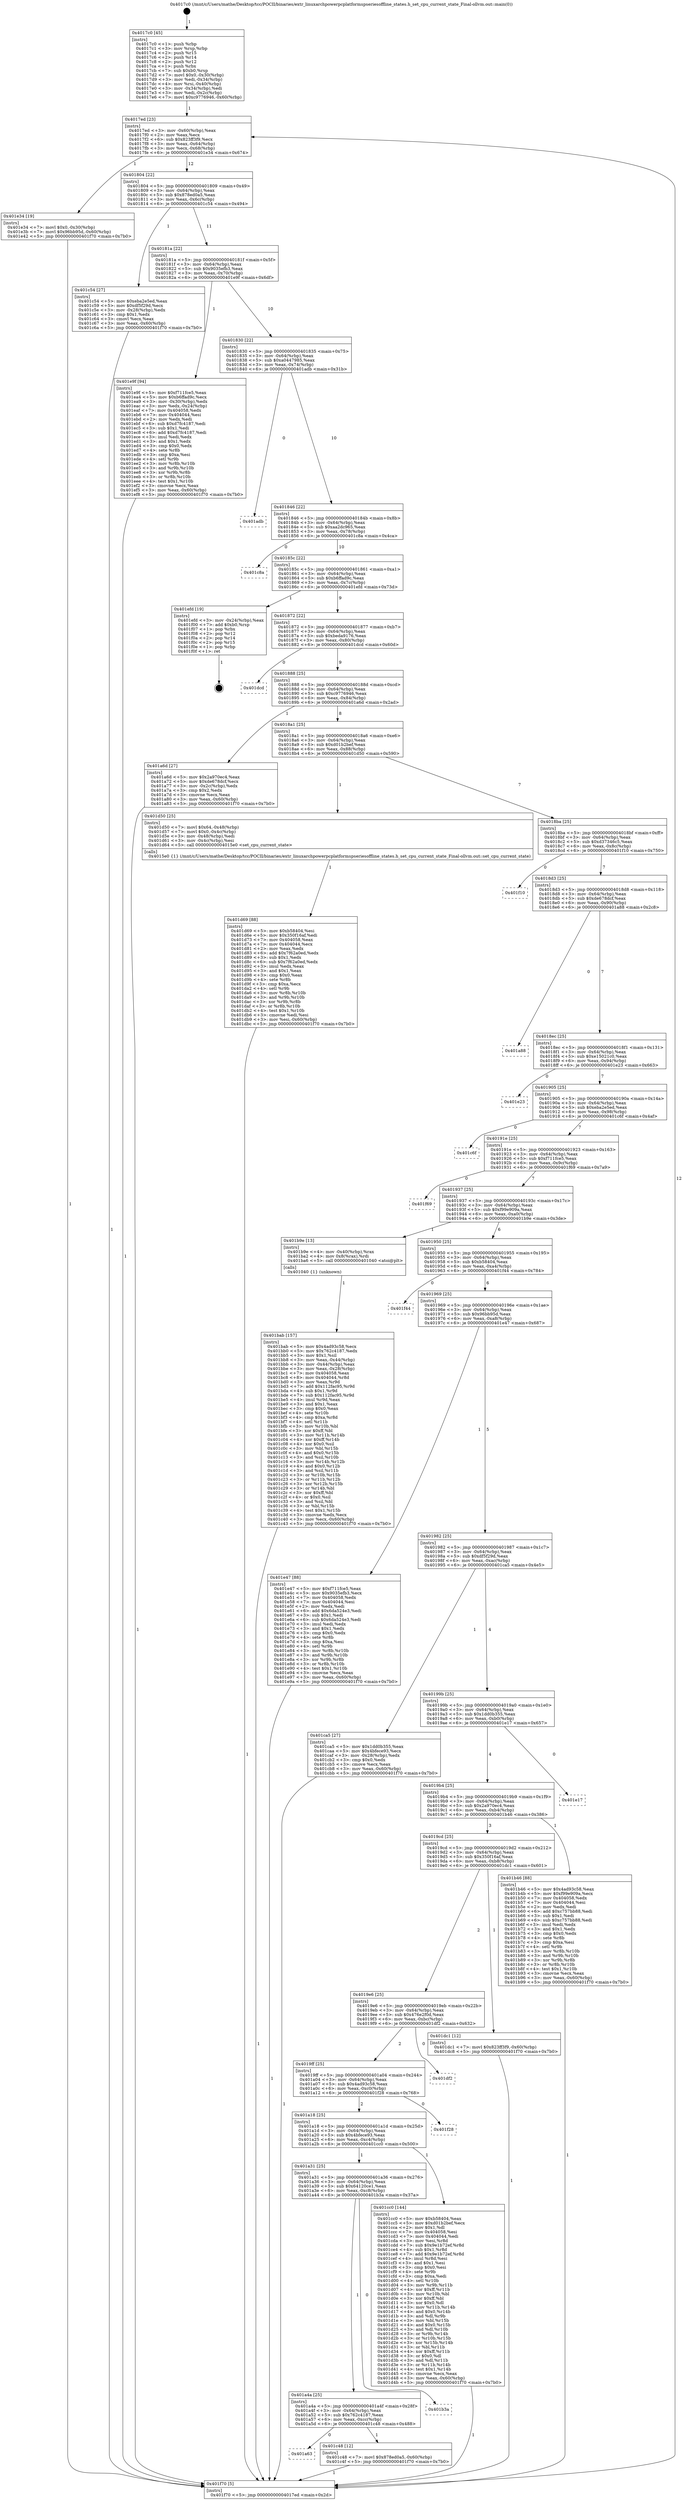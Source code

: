 digraph "0x4017c0" {
  label = "0x4017c0 (/mnt/c/Users/mathe/Desktop/tcc/POCII/binaries/extr_linuxarchpowerpcplatformspseriesoffline_states.h_set_cpu_current_state_Final-ollvm.out::main(0))"
  labelloc = "t"
  node[shape=record]

  Entry [label="",width=0.3,height=0.3,shape=circle,fillcolor=black,style=filled]
  "0x4017ed" [label="{
     0x4017ed [23]\l
     | [instrs]\l
     &nbsp;&nbsp;0x4017ed \<+3\>: mov -0x60(%rbp),%eax\l
     &nbsp;&nbsp;0x4017f0 \<+2\>: mov %eax,%ecx\l
     &nbsp;&nbsp;0x4017f2 \<+6\>: sub $0x823ff3f9,%ecx\l
     &nbsp;&nbsp;0x4017f8 \<+3\>: mov %eax,-0x64(%rbp)\l
     &nbsp;&nbsp;0x4017fb \<+3\>: mov %ecx,-0x68(%rbp)\l
     &nbsp;&nbsp;0x4017fe \<+6\>: je 0000000000401e34 \<main+0x674\>\l
  }"]
  "0x401e34" [label="{
     0x401e34 [19]\l
     | [instrs]\l
     &nbsp;&nbsp;0x401e34 \<+7\>: movl $0x0,-0x30(%rbp)\l
     &nbsp;&nbsp;0x401e3b \<+7\>: movl $0x96bb95d,-0x60(%rbp)\l
     &nbsp;&nbsp;0x401e42 \<+5\>: jmp 0000000000401f70 \<main+0x7b0\>\l
  }"]
  "0x401804" [label="{
     0x401804 [22]\l
     | [instrs]\l
     &nbsp;&nbsp;0x401804 \<+5\>: jmp 0000000000401809 \<main+0x49\>\l
     &nbsp;&nbsp;0x401809 \<+3\>: mov -0x64(%rbp),%eax\l
     &nbsp;&nbsp;0x40180c \<+5\>: sub $0x878ed0a5,%eax\l
     &nbsp;&nbsp;0x401811 \<+3\>: mov %eax,-0x6c(%rbp)\l
     &nbsp;&nbsp;0x401814 \<+6\>: je 0000000000401c54 \<main+0x494\>\l
  }"]
  Exit [label="",width=0.3,height=0.3,shape=circle,fillcolor=black,style=filled,peripheries=2]
  "0x401c54" [label="{
     0x401c54 [27]\l
     | [instrs]\l
     &nbsp;&nbsp;0x401c54 \<+5\>: mov $0xeba2e5ed,%eax\l
     &nbsp;&nbsp;0x401c59 \<+5\>: mov $0xdf5f29d,%ecx\l
     &nbsp;&nbsp;0x401c5e \<+3\>: mov -0x28(%rbp),%edx\l
     &nbsp;&nbsp;0x401c61 \<+3\>: cmp $0x1,%edx\l
     &nbsp;&nbsp;0x401c64 \<+3\>: cmovl %ecx,%eax\l
     &nbsp;&nbsp;0x401c67 \<+3\>: mov %eax,-0x60(%rbp)\l
     &nbsp;&nbsp;0x401c6a \<+5\>: jmp 0000000000401f70 \<main+0x7b0\>\l
  }"]
  "0x40181a" [label="{
     0x40181a [22]\l
     | [instrs]\l
     &nbsp;&nbsp;0x40181a \<+5\>: jmp 000000000040181f \<main+0x5f\>\l
     &nbsp;&nbsp;0x40181f \<+3\>: mov -0x64(%rbp),%eax\l
     &nbsp;&nbsp;0x401822 \<+5\>: sub $0x9035efb3,%eax\l
     &nbsp;&nbsp;0x401827 \<+3\>: mov %eax,-0x70(%rbp)\l
     &nbsp;&nbsp;0x40182a \<+6\>: je 0000000000401e9f \<main+0x6df\>\l
  }"]
  "0x401d69" [label="{
     0x401d69 [88]\l
     | [instrs]\l
     &nbsp;&nbsp;0x401d69 \<+5\>: mov $0xb58404,%esi\l
     &nbsp;&nbsp;0x401d6e \<+5\>: mov $0x350f16af,%edi\l
     &nbsp;&nbsp;0x401d73 \<+7\>: mov 0x404058,%eax\l
     &nbsp;&nbsp;0x401d7a \<+7\>: mov 0x404044,%ecx\l
     &nbsp;&nbsp;0x401d81 \<+2\>: mov %eax,%edx\l
     &nbsp;&nbsp;0x401d83 \<+6\>: add $0x7f62a0ed,%edx\l
     &nbsp;&nbsp;0x401d89 \<+3\>: sub $0x1,%edx\l
     &nbsp;&nbsp;0x401d8c \<+6\>: sub $0x7f62a0ed,%edx\l
     &nbsp;&nbsp;0x401d92 \<+3\>: imul %edx,%eax\l
     &nbsp;&nbsp;0x401d95 \<+3\>: and $0x1,%eax\l
     &nbsp;&nbsp;0x401d98 \<+3\>: cmp $0x0,%eax\l
     &nbsp;&nbsp;0x401d9b \<+4\>: sete %r8b\l
     &nbsp;&nbsp;0x401d9f \<+3\>: cmp $0xa,%ecx\l
     &nbsp;&nbsp;0x401da2 \<+4\>: setl %r9b\l
     &nbsp;&nbsp;0x401da6 \<+3\>: mov %r8b,%r10b\l
     &nbsp;&nbsp;0x401da9 \<+3\>: and %r9b,%r10b\l
     &nbsp;&nbsp;0x401dac \<+3\>: xor %r9b,%r8b\l
     &nbsp;&nbsp;0x401daf \<+3\>: or %r8b,%r10b\l
     &nbsp;&nbsp;0x401db2 \<+4\>: test $0x1,%r10b\l
     &nbsp;&nbsp;0x401db6 \<+3\>: cmovne %edi,%esi\l
     &nbsp;&nbsp;0x401db9 \<+3\>: mov %esi,-0x60(%rbp)\l
     &nbsp;&nbsp;0x401dbc \<+5\>: jmp 0000000000401f70 \<main+0x7b0\>\l
  }"]
  "0x401e9f" [label="{
     0x401e9f [94]\l
     | [instrs]\l
     &nbsp;&nbsp;0x401e9f \<+5\>: mov $0xf711fce5,%eax\l
     &nbsp;&nbsp;0x401ea4 \<+5\>: mov $0xb6ffad9c,%ecx\l
     &nbsp;&nbsp;0x401ea9 \<+3\>: mov -0x30(%rbp),%edx\l
     &nbsp;&nbsp;0x401eac \<+3\>: mov %edx,-0x24(%rbp)\l
     &nbsp;&nbsp;0x401eaf \<+7\>: mov 0x404058,%edx\l
     &nbsp;&nbsp;0x401eb6 \<+7\>: mov 0x404044,%esi\l
     &nbsp;&nbsp;0x401ebd \<+2\>: mov %edx,%edi\l
     &nbsp;&nbsp;0x401ebf \<+6\>: sub $0xd7fc4187,%edi\l
     &nbsp;&nbsp;0x401ec5 \<+3\>: sub $0x1,%edi\l
     &nbsp;&nbsp;0x401ec8 \<+6\>: add $0xd7fc4187,%edi\l
     &nbsp;&nbsp;0x401ece \<+3\>: imul %edi,%edx\l
     &nbsp;&nbsp;0x401ed1 \<+3\>: and $0x1,%edx\l
     &nbsp;&nbsp;0x401ed4 \<+3\>: cmp $0x0,%edx\l
     &nbsp;&nbsp;0x401ed7 \<+4\>: sete %r8b\l
     &nbsp;&nbsp;0x401edb \<+3\>: cmp $0xa,%esi\l
     &nbsp;&nbsp;0x401ede \<+4\>: setl %r9b\l
     &nbsp;&nbsp;0x401ee2 \<+3\>: mov %r8b,%r10b\l
     &nbsp;&nbsp;0x401ee5 \<+3\>: and %r9b,%r10b\l
     &nbsp;&nbsp;0x401ee8 \<+3\>: xor %r9b,%r8b\l
     &nbsp;&nbsp;0x401eeb \<+3\>: or %r8b,%r10b\l
     &nbsp;&nbsp;0x401eee \<+4\>: test $0x1,%r10b\l
     &nbsp;&nbsp;0x401ef2 \<+3\>: cmovne %ecx,%eax\l
     &nbsp;&nbsp;0x401ef5 \<+3\>: mov %eax,-0x60(%rbp)\l
     &nbsp;&nbsp;0x401ef8 \<+5\>: jmp 0000000000401f70 \<main+0x7b0\>\l
  }"]
  "0x401830" [label="{
     0x401830 [22]\l
     | [instrs]\l
     &nbsp;&nbsp;0x401830 \<+5\>: jmp 0000000000401835 \<main+0x75\>\l
     &nbsp;&nbsp;0x401835 \<+3\>: mov -0x64(%rbp),%eax\l
     &nbsp;&nbsp;0x401838 \<+5\>: sub $0xa0447985,%eax\l
     &nbsp;&nbsp;0x40183d \<+3\>: mov %eax,-0x74(%rbp)\l
     &nbsp;&nbsp;0x401840 \<+6\>: je 0000000000401adb \<main+0x31b\>\l
  }"]
  "0x401a63" [label="{
     0x401a63\l
  }", style=dashed]
  "0x401adb" [label="{
     0x401adb\l
  }", style=dashed]
  "0x401846" [label="{
     0x401846 [22]\l
     | [instrs]\l
     &nbsp;&nbsp;0x401846 \<+5\>: jmp 000000000040184b \<main+0x8b\>\l
     &nbsp;&nbsp;0x40184b \<+3\>: mov -0x64(%rbp),%eax\l
     &nbsp;&nbsp;0x40184e \<+5\>: sub $0xaa2dc965,%eax\l
     &nbsp;&nbsp;0x401853 \<+3\>: mov %eax,-0x78(%rbp)\l
     &nbsp;&nbsp;0x401856 \<+6\>: je 0000000000401c8a \<main+0x4ca\>\l
  }"]
  "0x401c48" [label="{
     0x401c48 [12]\l
     | [instrs]\l
     &nbsp;&nbsp;0x401c48 \<+7\>: movl $0x878ed0a5,-0x60(%rbp)\l
     &nbsp;&nbsp;0x401c4f \<+5\>: jmp 0000000000401f70 \<main+0x7b0\>\l
  }"]
  "0x401c8a" [label="{
     0x401c8a\l
  }", style=dashed]
  "0x40185c" [label="{
     0x40185c [22]\l
     | [instrs]\l
     &nbsp;&nbsp;0x40185c \<+5\>: jmp 0000000000401861 \<main+0xa1\>\l
     &nbsp;&nbsp;0x401861 \<+3\>: mov -0x64(%rbp),%eax\l
     &nbsp;&nbsp;0x401864 \<+5\>: sub $0xb6ffad9c,%eax\l
     &nbsp;&nbsp;0x401869 \<+3\>: mov %eax,-0x7c(%rbp)\l
     &nbsp;&nbsp;0x40186c \<+6\>: je 0000000000401efd \<main+0x73d\>\l
  }"]
  "0x401a4a" [label="{
     0x401a4a [25]\l
     | [instrs]\l
     &nbsp;&nbsp;0x401a4a \<+5\>: jmp 0000000000401a4f \<main+0x28f\>\l
     &nbsp;&nbsp;0x401a4f \<+3\>: mov -0x64(%rbp),%eax\l
     &nbsp;&nbsp;0x401a52 \<+5\>: sub $0x762c4187,%eax\l
     &nbsp;&nbsp;0x401a57 \<+6\>: mov %eax,-0xcc(%rbp)\l
     &nbsp;&nbsp;0x401a5d \<+6\>: je 0000000000401c48 \<main+0x488\>\l
  }"]
  "0x401efd" [label="{
     0x401efd [19]\l
     | [instrs]\l
     &nbsp;&nbsp;0x401efd \<+3\>: mov -0x24(%rbp),%eax\l
     &nbsp;&nbsp;0x401f00 \<+7\>: add $0xb0,%rsp\l
     &nbsp;&nbsp;0x401f07 \<+1\>: pop %rbx\l
     &nbsp;&nbsp;0x401f08 \<+2\>: pop %r12\l
     &nbsp;&nbsp;0x401f0a \<+2\>: pop %r14\l
     &nbsp;&nbsp;0x401f0c \<+2\>: pop %r15\l
     &nbsp;&nbsp;0x401f0e \<+1\>: pop %rbp\l
     &nbsp;&nbsp;0x401f0f \<+1\>: ret\l
  }"]
  "0x401872" [label="{
     0x401872 [22]\l
     | [instrs]\l
     &nbsp;&nbsp;0x401872 \<+5\>: jmp 0000000000401877 \<main+0xb7\>\l
     &nbsp;&nbsp;0x401877 \<+3\>: mov -0x64(%rbp),%eax\l
     &nbsp;&nbsp;0x40187a \<+5\>: sub $0xbeda9176,%eax\l
     &nbsp;&nbsp;0x40187f \<+3\>: mov %eax,-0x80(%rbp)\l
     &nbsp;&nbsp;0x401882 \<+6\>: je 0000000000401dcd \<main+0x60d\>\l
  }"]
  "0x401b3a" [label="{
     0x401b3a\l
  }", style=dashed]
  "0x401dcd" [label="{
     0x401dcd\l
  }", style=dashed]
  "0x401888" [label="{
     0x401888 [25]\l
     | [instrs]\l
     &nbsp;&nbsp;0x401888 \<+5\>: jmp 000000000040188d \<main+0xcd\>\l
     &nbsp;&nbsp;0x40188d \<+3\>: mov -0x64(%rbp),%eax\l
     &nbsp;&nbsp;0x401890 \<+5\>: sub $0xc9776946,%eax\l
     &nbsp;&nbsp;0x401895 \<+6\>: mov %eax,-0x84(%rbp)\l
     &nbsp;&nbsp;0x40189b \<+6\>: je 0000000000401a6d \<main+0x2ad\>\l
  }"]
  "0x401a31" [label="{
     0x401a31 [25]\l
     | [instrs]\l
     &nbsp;&nbsp;0x401a31 \<+5\>: jmp 0000000000401a36 \<main+0x276\>\l
     &nbsp;&nbsp;0x401a36 \<+3\>: mov -0x64(%rbp),%eax\l
     &nbsp;&nbsp;0x401a39 \<+5\>: sub $0x64120ce1,%eax\l
     &nbsp;&nbsp;0x401a3e \<+6\>: mov %eax,-0xc8(%rbp)\l
     &nbsp;&nbsp;0x401a44 \<+6\>: je 0000000000401b3a \<main+0x37a\>\l
  }"]
  "0x401a6d" [label="{
     0x401a6d [27]\l
     | [instrs]\l
     &nbsp;&nbsp;0x401a6d \<+5\>: mov $0x2a970ec4,%eax\l
     &nbsp;&nbsp;0x401a72 \<+5\>: mov $0xde678dcf,%ecx\l
     &nbsp;&nbsp;0x401a77 \<+3\>: mov -0x2c(%rbp),%edx\l
     &nbsp;&nbsp;0x401a7a \<+3\>: cmp $0x2,%edx\l
     &nbsp;&nbsp;0x401a7d \<+3\>: cmovne %ecx,%eax\l
     &nbsp;&nbsp;0x401a80 \<+3\>: mov %eax,-0x60(%rbp)\l
     &nbsp;&nbsp;0x401a83 \<+5\>: jmp 0000000000401f70 \<main+0x7b0\>\l
  }"]
  "0x4018a1" [label="{
     0x4018a1 [25]\l
     | [instrs]\l
     &nbsp;&nbsp;0x4018a1 \<+5\>: jmp 00000000004018a6 \<main+0xe6\>\l
     &nbsp;&nbsp;0x4018a6 \<+3\>: mov -0x64(%rbp),%eax\l
     &nbsp;&nbsp;0x4018a9 \<+5\>: sub $0xd01b2bef,%eax\l
     &nbsp;&nbsp;0x4018ae \<+6\>: mov %eax,-0x88(%rbp)\l
     &nbsp;&nbsp;0x4018b4 \<+6\>: je 0000000000401d50 \<main+0x590\>\l
  }"]
  "0x401f70" [label="{
     0x401f70 [5]\l
     | [instrs]\l
     &nbsp;&nbsp;0x401f70 \<+5\>: jmp 00000000004017ed \<main+0x2d\>\l
  }"]
  "0x4017c0" [label="{
     0x4017c0 [45]\l
     | [instrs]\l
     &nbsp;&nbsp;0x4017c0 \<+1\>: push %rbp\l
     &nbsp;&nbsp;0x4017c1 \<+3\>: mov %rsp,%rbp\l
     &nbsp;&nbsp;0x4017c4 \<+2\>: push %r15\l
     &nbsp;&nbsp;0x4017c6 \<+2\>: push %r14\l
     &nbsp;&nbsp;0x4017c8 \<+2\>: push %r12\l
     &nbsp;&nbsp;0x4017ca \<+1\>: push %rbx\l
     &nbsp;&nbsp;0x4017cb \<+7\>: sub $0xb0,%rsp\l
     &nbsp;&nbsp;0x4017d2 \<+7\>: movl $0x0,-0x30(%rbp)\l
     &nbsp;&nbsp;0x4017d9 \<+3\>: mov %edi,-0x34(%rbp)\l
     &nbsp;&nbsp;0x4017dc \<+4\>: mov %rsi,-0x40(%rbp)\l
     &nbsp;&nbsp;0x4017e0 \<+3\>: mov -0x34(%rbp),%edi\l
     &nbsp;&nbsp;0x4017e3 \<+3\>: mov %edi,-0x2c(%rbp)\l
     &nbsp;&nbsp;0x4017e6 \<+7\>: movl $0xc9776946,-0x60(%rbp)\l
  }"]
  "0x401cc0" [label="{
     0x401cc0 [144]\l
     | [instrs]\l
     &nbsp;&nbsp;0x401cc0 \<+5\>: mov $0xb58404,%eax\l
     &nbsp;&nbsp;0x401cc5 \<+5\>: mov $0xd01b2bef,%ecx\l
     &nbsp;&nbsp;0x401cca \<+2\>: mov $0x1,%dl\l
     &nbsp;&nbsp;0x401ccc \<+7\>: mov 0x404058,%esi\l
     &nbsp;&nbsp;0x401cd3 \<+7\>: mov 0x404044,%edi\l
     &nbsp;&nbsp;0x401cda \<+3\>: mov %esi,%r8d\l
     &nbsp;&nbsp;0x401cdd \<+7\>: sub $0x9e1b72ef,%r8d\l
     &nbsp;&nbsp;0x401ce4 \<+4\>: sub $0x1,%r8d\l
     &nbsp;&nbsp;0x401ce8 \<+7\>: add $0x9e1b72ef,%r8d\l
     &nbsp;&nbsp;0x401cef \<+4\>: imul %r8d,%esi\l
     &nbsp;&nbsp;0x401cf3 \<+3\>: and $0x1,%esi\l
     &nbsp;&nbsp;0x401cf6 \<+3\>: cmp $0x0,%esi\l
     &nbsp;&nbsp;0x401cf9 \<+4\>: sete %r9b\l
     &nbsp;&nbsp;0x401cfd \<+3\>: cmp $0xa,%edi\l
     &nbsp;&nbsp;0x401d00 \<+4\>: setl %r10b\l
     &nbsp;&nbsp;0x401d04 \<+3\>: mov %r9b,%r11b\l
     &nbsp;&nbsp;0x401d07 \<+4\>: xor $0xff,%r11b\l
     &nbsp;&nbsp;0x401d0b \<+3\>: mov %r10b,%bl\l
     &nbsp;&nbsp;0x401d0e \<+3\>: xor $0xff,%bl\l
     &nbsp;&nbsp;0x401d11 \<+3\>: xor $0x0,%dl\l
     &nbsp;&nbsp;0x401d14 \<+3\>: mov %r11b,%r14b\l
     &nbsp;&nbsp;0x401d17 \<+4\>: and $0x0,%r14b\l
     &nbsp;&nbsp;0x401d1b \<+3\>: and %dl,%r9b\l
     &nbsp;&nbsp;0x401d1e \<+3\>: mov %bl,%r15b\l
     &nbsp;&nbsp;0x401d21 \<+4\>: and $0x0,%r15b\l
     &nbsp;&nbsp;0x401d25 \<+3\>: and %dl,%r10b\l
     &nbsp;&nbsp;0x401d28 \<+3\>: or %r9b,%r14b\l
     &nbsp;&nbsp;0x401d2b \<+3\>: or %r10b,%r15b\l
     &nbsp;&nbsp;0x401d2e \<+3\>: xor %r15b,%r14b\l
     &nbsp;&nbsp;0x401d31 \<+3\>: or %bl,%r11b\l
     &nbsp;&nbsp;0x401d34 \<+4\>: xor $0xff,%r11b\l
     &nbsp;&nbsp;0x401d38 \<+3\>: or $0x0,%dl\l
     &nbsp;&nbsp;0x401d3b \<+3\>: and %dl,%r11b\l
     &nbsp;&nbsp;0x401d3e \<+3\>: or %r11b,%r14b\l
     &nbsp;&nbsp;0x401d41 \<+4\>: test $0x1,%r14b\l
     &nbsp;&nbsp;0x401d45 \<+3\>: cmovne %ecx,%eax\l
     &nbsp;&nbsp;0x401d48 \<+3\>: mov %eax,-0x60(%rbp)\l
     &nbsp;&nbsp;0x401d4b \<+5\>: jmp 0000000000401f70 \<main+0x7b0\>\l
  }"]
  "0x401d50" [label="{
     0x401d50 [25]\l
     | [instrs]\l
     &nbsp;&nbsp;0x401d50 \<+7\>: movl $0x64,-0x48(%rbp)\l
     &nbsp;&nbsp;0x401d57 \<+7\>: movl $0x0,-0x4c(%rbp)\l
     &nbsp;&nbsp;0x401d5e \<+3\>: mov -0x48(%rbp),%edi\l
     &nbsp;&nbsp;0x401d61 \<+3\>: mov -0x4c(%rbp),%esi\l
     &nbsp;&nbsp;0x401d64 \<+5\>: call 00000000004015e0 \<set_cpu_current_state\>\l
     | [calls]\l
     &nbsp;&nbsp;0x4015e0 \{1\} (/mnt/c/Users/mathe/Desktop/tcc/POCII/binaries/extr_linuxarchpowerpcplatformspseriesoffline_states.h_set_cpu_current_state_Final-ollvm.out::set_cpu_current_state)\l
  }"]
  "0x4018ba" [label="{
     0x4018ba [25]\l
     | [instrs]\l
     &nbsp;&nbsp;0x4018ba \<+5\>: jmp 00000000004018bf \<main+0xff\>\l
     &nbsp;&nbsp;0x4018bf \<+3\>: mov -0x64(%rbp),%eax\l
     &nbsp;&nbsp;0x4018c2 \<+5\>: sub $0xd37346c5,%eax\l
     &nbsp;&nbsp;0x4018c7 \<+6\>: mov %eax,-0x8c(%rbp)\l
     &nbsp;&nbsp;0x4018cd \<+6\>: je 0000000000401f10 \<main+0x750\>\l
  }"]
  "0x401a18" [label="{
     0x401a18 [25]\l
     | [instrs]\l
     &nbsp;&nbsp;0x401a18 \<+5\>: jmp 0000000000401a1d \<main+0x25d\>\l
     &nbsp;&nbsp;0x401a1d \<+3\>: mov -0x64(%rbp),%eax\l
     &nbsp;&nbsp;0x401a20 \<+5\>: sub $0x4bfece93,%eax\l
     &nbsp;&nbsp;0x401a25 \<+6\>: mov %eax,-0xc4(%rbp)\l
     &nbsp;&nbsp;0x401a2b \<+6\>: je 0000000000401cc0 \<main+0x500\>\l
  }"]
  "0x401f10" [label="{
     0x401f10\l
  }", style=dashed]
  "0x4018d3" [label="{
     0x4018d3 [25]\l
     | [instrs]\l
     &nbsp;&nbsp;0x4018d3 \<+5\>: jmp 00000000004018d8 \<main+0x118\>\l
     &nbsp;&nbsp;0x4018d8 \<+3\>: mov -0x64(%rbp),%eax\l
     &nbsp;&nbsp;0x4018db \<+5\>: sub $0xde678dcf,%eax\l
     &nbsp;&nbsp;0x4018e0 \<+6\>: mov %eax,-0x90(%rbp)\l
     &nbsp;&nbsp;0x4018e6 \<+6\>: je 0000000000401a88 \<main+0x2c8\>\l
  }"]
  "0x401f28" [label="{
     0x401f28\l
  }", style=dashed]
  "0x401a88" [label="{
     0x401a88\l
  }", style=dashed]
  "0x4018ec" [label="{
     0x4018ec [25]\l
     | [instrs]\l
     &nbsp;&nbsp;0x4018ec \<+5\>: jmp 00000000004018f1 \<main+0x131\>\l
     &nbsp;&nbsp;0x4018f1 \<+3\>: mov -0x64(%rbp),%eax\l
     &nbsp;&nbsp;0x4018f4 \<+5\>: sub $0xe15021c0,%eax\l
     &nbsp;&nbsp;0x4018f9 \<+6\>: mov %eax,-0x94(%rbp)\l
     &nbsp;&nbsp;0x4018ff \<+6\>: je 0000000000401e23 \<main+0x663\>\l
  }"]
  "0x4019ff" [label="{
     0x4019ff [25]\l
     | [instrs]\l
     &nbsp;&nbsp;0x4019ff \<+5\>: jmp 0000000000401a04 \<main+0x244\>\l
     &nbsp;&nbsp;0x401a04 \<+3\>: mov -0x64(%rbp),%eax\l
     &nbsp;&nbsp;0x401a07 \<+5\>: sub $0x4ad93c58,%eax\l
     &nbsp;&nbsp;0x401a0c \<+6\>: mov %eax,-0xc0(%rbp)\l
     &nbsp;&nbsp;0x401a12 \<+6\>: je 0000000000401f28 \<main+0x768\>\l
  }"]
  "0x401e23" [label="{
     0x401e23\l
  }", style=dashed]
  "0x401905" [label="{
     0x401905 [25]\l
     | [instrs]\l
     &nbsp;&nbsp;0x401905 \<+5\>: jmp 000000000040190a \<main+0x14a\>\l
     &nbsp;&nbsp;0x40190a \<+3\>: mov -0x64(%rbp),%eax\l
     &nbsp;&nbsp;0x40190d \<+5\>: sub $0xeba2e5ed,%eax\l
     &nbsp;&nbsp;0x401912 \<+6\>: mov %eax,-0x98(%rbp)\l
     &nbsp;&nbsp;0x401918 \<+6\>: je 0000000000401c6f \<main+0x4af\>\l
  }"]
  "0x401df2" [label="{
     0x401df2\l
  }", style=dashed]
  "0x401c6f" [label="{
     0x401c6f\l
  }", style=dashed]
  "0x40191e" [label="{
     0x40191e [25]\l
     | [instrs]\l
     &nbsp;&nbsp;0x40191e \<+5\>: jmp 0000000000401923 \<main+0x163\>\l
     &nbsp;&nbsp;0x401923 \<+3\>: mov -0x64(%rbp),%eax\l
     &nbsp;&nbsp;0x401926 \<+5\>: sub $0xf711fce5,%eax\l
     &nbsp;&nbsp;0x40192b \<+6\>: mov %eax,-0x9c(%rbp)\l
     &nbsp;&nbsp;0x401931 \<+6\>: je 0000000000401f69 \<main+0x7a9\>\l
  }"]
  "0x4019e6" [label="{
     0x4019e6 [25]\l
     | [instrs]\l
     &nbsp;&nbsp;0x4019e6 \<+5\>: jmp 00000000004019eb \<main+0x22b\>\l
     &nbsp;&nbsp;0x4019eb \<+3\>: mov -0x64(%rbp),%eax\l
     &nbsp;&nbsp;0x4019ee \<+5\>: sub $0x476e2f0d,%eax\l
     &nbsp;&nbsp;0x4019f3 \<+6\>: mov %eax,-0xbc(%rbp)\l
     &nbsp;&nbsp;0x4019f9 \<+6\>: je 0000000000401df2 \<main+0x632\>\l
  }"]
  "0x401f69" [label="{
     0x401f69\l
  }", style=dashed]
  "0x401937" [label="{
     0x401937 [25]\l
     | [instrs]\l
     &nbsp;&nbsp;0x401937 \<+5\>: jmp 000000000040193c \<main+0x17c\>\l
     &nbsp;&nbsp;0x40193c \<+3\>: mov -0x64(%rbp),%eax\l
     &nbsp;&nbsp;0x40193f \<+5\>: sub $0xf99e909a,%eax\l
     &nbsp;&nbsp;0x401944 \<+6\>: mov %eax,-0xa0(%rbp)\l
     &nbsp;&nbsp;0x40194a \<+6\>: je 0000000000401b9e \<main+0x3de\>\l
  }"]
  "0x401dc1" [label="{
     0x401dc1 [12]\l
     | [instrs]\l
     &nbsp;&nbsp;0x401dc1 \<+7\>: movl $0x823ff3f9,-0x60(%rbp)\l
     &nbsp;&nbsp;0x401dc8 \<+5\>: jmp 0000000000401f70 \<main+0x7b0\>\l
  }"]
  "0x401b9e" [label="{
     0x401b9e [13]\l
     | [instrs]\l
     &nbsp;&nbsp;0x401b9e \<+4\>: mov -0x40(%rbp),%rax\l
     &nbsp;&nbsp;0x401ba2 \<+4\>: mov 0x8(%rax),%rdi\l
     &nbsp;&nbsp;0x401ba6 \<+5\>: call 0000000000401040 \<atoi@plt\>\l
     | [calls]\l
     &nbsp;&nbsp;0x401040 \{1\} (unknown)\l
  }"]
  "0x401950" [label="{
     0x401950 [25]\l
     | [instrs]\l
     &nbsp;&nbsp;0x401950 \<+5\>: jmp 0000000000401955 \<main+0x195\>\l
     &nbsp;&nbsp;0x401955 \<+3\>: mov -0x64(%rbp),%eax\l
     &nbsp;&nbsp;0x401958 \<+5\>: sub $0xb58404,%eax\l
     &nbsp;&nbsp;0x40195d \<+6\>: mov %eax,-0xa4(%rbp)\l
     &nbsp;&nbsp;0x401963 \<+6\>: je 0000000000401f44 \<main+0x784\>\l
  }"]
  "0x401bab" [label="{
     0x401bab [157]\l
     | [instrs]\l
     &nbsp;&nbsp;0x401bab \<+5\>: mov $0x4ad93c58,%ecx\l
     &nbsp;&nbsp;0x401bb0 \<+5\>: mov $0x762c4187,%edx\l
     &nbsp;&nbsp;0x401bb5 \<+3\>: mov $0x1,%sil\l
     &nbsp;&nbsp;0x401bb8 \<+3\>: mov %eax,-0x44(%rbp)\l
     &nbsp;&nbsp;0x401bbb \<+3\>: mov -0x44(%rbp),%eax\l
     &nbsp;&nbsp;0x401bbe \<+3\>: mov %eax,-0x28(%rbp)\l
     &nbsp;&nbsp;0x401bc1 \<+7\>: mov 0x404058,%eax\l
     &nbsp;&nbsp;0x401bc8 \<+8\>: mov 0x404044,%r8d\l
     &nbsp;&nbsp;0x401bd0 \<+3\>: mov %eax,%r9d\l
     &nbsp;&nbsp;0x401bd3 \<+7\>: add $0x112fac95,%r9d\l
     &nbsp;&nbsp;0x401bda \<+4\>: sub $0x1,%r9d\l
     &nbsp;&nbsp;0x401bde \<+7\>: sub $0x112fac95,%r9d\l
     &nbsp;&nbsp;0x401be5 \<+4\>: imul %r9d,%eax\l
     &nbsp;&nbsp;0x401be9 \<+3\>: and $0x1,%eax\l
     &nbsp;&nbsp;0x401bec \<+3\>: cmp $0x0,%eax\l
     &nbsp;&nbsp;0x401bef \<+4\>: sete %r10b\l
     &nbsp;&nbsp;0x401bf3 \<+4\>: cmp $0xa,%r8d\l
     &nbsp;&nbsp;0x401bf7 \<+4\>: setl %r11b\l
     &nbsp;&nbsp;0x401bfb \<+3\>: mov %r10b,%bl\l
     &nbsp;&nbsp;0x401bfe \<+3\>: xor $0xff,%bl\l
     &nbsp;&nbsp;0x401c01 \<+3\>: mov %r11b,%r14b\l
     &nbsp;&nbsp;0x401c04 \<+4\>: xor $0xff,%r14b\l
     &nbsp;&nbsp;0x401c08 \<+4\>: xor $0x0,%sil\l
     &nbsp;&nbsp;0x401c0c \<+3\>: mov %bl,%r15b\l
     &nbsp;&nbsp;0x401c0f \<+4\>: and $0x0,%r15b\l
     &nbsp;&nbsp;0x401c13 \<+3\>: and %sil,%r10b\l
     &nbsp;&nbsp;0x401c16 \<+3\>: mov %r14b,%r12b\l
     &nbsp;&nbsp;0x401c19 \<+4\>: and $0x0,%r12b\l
     &nbsp;&nbsp;0x401c1d \<+3\>: and %sil,%r11b\l
     &nbsp;&nbsp;0x401c20 \<+3\>: or %r10b,%r15b\l
     &nbsp;&nbsp;0x401c23 \<+3\>: or %r11b,%r12b\l
     &nbsp;&nbsp;0x401c26 \<+3\>: xor %r12b,%r15b\l
     &nbsp;&nbsp;0x401c29 \<+3\>: or %r14b,%bl\l
     &nbsp;&nbsp;0x401c2c \<+3\>: xor $0xff,%bl\l
     &nbsp;&nbsp;0x401c2f \<+4\>: or $0x0,%sil\l
     &nbsp;&nbsp;0x401c33 \<+3\>: and %sil,%bl\l
     &nbsp;&nbsp;0x401c36 \<+3\>: or %bl,%r15b\l
     &nbsp;&nbsp;0x401c39 \<+4\>: test $0x1,%r15b\l
     &nbsp;&nbsp;0x401c3d \<+3\>: cmovne %edx,%ecx\l
     &nbsp;&nbsp;0x401c40 \<+3\>: mov %ecx,-0x60(%rbp)\l
     &nbsp;&nbsp;0x401c43 \<+5\>: jmp 0000000000401f70 \<main+0x7b0\>\l
  }"]
  "0x401f44" [label="{
     0x401f44\l
  }", style=dashed]
  "0x401969" [label="{
     0x401969 [25]\l
     | [instrs]\l
     &nbsp;&nbsp;0x401969 \<+5\>: jmp 000000000040196e \<main+0x1ae\>\l
     &nbsp;&nbsp;0x40196e \<+3\>: mov -0x64(%rbp),%eax\l
     &nbsp;&nbsp;0x401971 \<+5\>: sub $0x96bb95d,%eax\l
     &nbsp;&nbsp;0x401976 \<+6\>: mov %eax,-0xa8(%rbp)\l
     &nbsp;&nbsp;0x40197c \<+6\>: je 0000000000401e47 \<main+0x687\>\l
  }"]
  "0x4019cd" [label="{
     0x4019cd [25]\l
     | [instrs]\l
     &nbsp;&nbsp;0x4019cd \<+5\>: jmp 00000000004019d2 \<main+0x212\>\l
     &nbsp;&nbsp;0x4019d2 \<+3\>: mov -0x64(%rbp),%eax\l
     &nbsp;&nbsp;0x4019d5 \<+5\>: sub $0x350f16af,%eax\l
     &nbsp;&nbsp;0x4019da \<+6\>: mov %eax,-0xb8(%rbp)\l
     &nbsp;&nbsp;0x4019e0 \<+6\>: je 0000000000401dc1 \<main+0x601\>\l
  }"]
  "0x401e47" [label="{
     0x401e47 [88]\l
     | [instrs]\l
     &nbsp;&nbsp;0x401e47 \<+5\>: mov $0xf711fce5,%eax\l
     &nbsp;&nbsp;0x401e4c \<+5\>: mov $0x9035efb3,%ecx\l
     &nbsp;&nbsp;0x401e51 \<+7\>: mov 0x404058,%edx\l
     &nbsp;&nbsp;0x401e58 \<+7\>: mov 0x404044,%esi\l
     &nbsp;&nbsp;0x401e5f \<+2\>: mov %edx,%edi\l
     &nbsp;&nbsp;0x401e61 \<+6\>: add $0x6da524e3,%edi\l
     &nbsp;&nbsp;0x401e67 \<+3\>: sub $0x1,%edi\l
     &nbsp;&nbsp;0x401e6a \<+6\>: sub $0x6da524e3,%edi\l
     &nbsp;&nbsp;0x401e70 \<+3\>: imul %edi,%edx\l
     &nbsp;&nbsp;0x401e73 \<+3\>: and $0x1,%edx\l
     &nbsp;&nbsp;0x401e76 \<+3\>: cmp $0x0,%edx\l
     &nbsp;&nbsp;0x401e79 \<+4\>: sete %r8b\l
     &nbsp;&nbsp;0x401e7d \<+3\>: cmp $0xa,%esi\l
     &nbsp;&nbsp;0x401e80 \<+4\>: setl %r9b\l
     &nbsp;&nbsp;0x401e84 \<+3\>: mov %r8b,%r10b\l
     &nbsp;&nbsp;0x401e87 \<+3\>: and %r9b,%r10b\l
     &nbsp;&nbsp;0x401e8a \<+3\>: xor %r9b,%r8b\l
     &nbsp;&nbsp;0x401e8d \<+3\>: or %r8b,%r10b\l
     &nbsp;&nbsp;0x401e90 \<+4\>: test $0x1,%r10b\l
     &nbsp;&nbsp;0x401e94 \<+3\>: cmovne %ecx,%eax\l
     &nbsp;&nbsp;0x401e97 \<+3\>: mov %eax,-0x60(%rbp)\l
     &nbsp;&nbsp;0x401e9a \<+5\>: jmp 0000000000401f70 \<main+0x7b0\>\l
  }"]
  "0x401982" [label="{
     0x401982 [25]\l
     | [instrs]\l
     &nbsp;&nbsp;0x401982 \<+5\>: jmp 0000000000401987 \<main+0x1c7\>\l
     &nbsp;&nbsp;0x401987 \<+3\>: mov -0x64(%rbp),%eax\l
     &nbsp;&nbsp;0x40198a \<+5\>: sub $0xdf5f29d,%eax\l
     &nbsp;&nbsp;0x40198f \<+6\>: mov %eax,-0xac(%rbp)\l
     &nbsp;&nbsp;0x401995 \<+6\>: je 0000000000401ca5 \<main+0x4e5\>\l
  }"]
  "0x401b46" [label="{
     0x401b46 [88]\l
     | [instrs]\l
     &nbsp;&nbsp;0x401b46 \<+5\>: mov $0x4ad93c58,%eax\l
     &nbsp;&nbsp;0x401b4b \<+5\>: mov $0xf99e909a,%ecx\l
     &nbsp;&nbsp;0x401b50 \<+7\>: mov 0x404058,%edx\l
     &nbsp;&nbsp;0x401b57 \<+7\>: mov 0x404044,%esi\l
     &nbsp;&nbsp;0x401b5e \<+2\>: mov %edx,%edi\l
     &nbsp;&nbsp;0x401b60 \<+6\>: add $0xc757bb88,%edi\l
     &nbsp;&nbsp;0x401b66 \<+3\>: sub $0x1,%edi\l
     &nbsp;&nbsp;0x401b69 \<+6\>: sub $0xc757bb88,%edi\l
     &nbsp;&nbsp;0x401b6f \<+3\>: imul %edi,%edx\l
     &nbsp;&nbsp;0x401b72 \<+3\>: and $0x1,%edx\l
     &nbsp;&nbsp;0x401b75 \<+3\>: cmp $0x0,%edx\l
     &nbsp;&nbsp;0x401b78 \<+4\>: sete %r8b\l
     &nbsp;&nbsp;0x401b7c \<+3\>: cmp $0xa,%esi\l
     &nbsp;&nbsp;0x401b7f \<+4\>: setl %r9b\l
     &nbsp;&nbsp;0x401b83 \<+3\>: mov %r8b,%r10b\l
     &nbsp;&nbsp;0x401b86 \<+3\>: and %r9b,%r10b\l
     &nbsp;&nbsp;0x401b89 \<+3\>: xor %r9b,%r8b\l
     &nbsp;&nbsp;0x401b8c \<+3\>: or %r8b,%r10b\l
     &nbsp;&nbsp;0x401b8f \<+4\>: test $0x1,%r10b\l
     &nbsp;&nbsp;0x401b93 \<+3\>: cmovne %ecx,%eax\l
     &nbsp;&nbsp;0x401b96 \<+3\>: mov %eax,-0x60(%rbp)\l
     &nbsp;&nbsp;0x401b99 \<+5\>: jmp 0000000000401f70 \<main+0x7b0\>\l
  }"]
  "0x401ca5" [label="{
     0x401ca5 [27]\l
     | [instrs]\l
     &nbsp;&nbsp;0x401ca5 \<+5\>: mov $0x1dd0b355,%eax\l
     &nbsp;&nbsp;0x401caa \<+5\>: mov $0x4bfece93,%ecx\l
     &nbsp;&nbsp;0x401caf \<+3\>: mov -0x28(%rbp),%edx\l
     &nbsp;&nbsp;0x401cb2 \<+3\>: cmp $0x0,%edx\l
     &nbsp;&nbsp;0x401cb5 \<+3\>: cmove %ecx,%eax\l
     &nbsp;&nbsp;0x401cb8 \<+3\>: mov %eax,-0x60(%rbp)\l
     &nbsp;&nbsp;0x401cbb \<+5\>: jmp 0000000000401f70 \<main+0x7b0\>\l
  }"]
  "0x40199b" [label="{
     0x40199b [25]\l
     | [instrs]\l
     &nbsp;&nbsp;0x40199b \<+5\>: jmp 00000000004019a0 \<main+0x1e0\>\l
     &nbsp;&nbsp;0x4019a0 \<+3\>: mov -0x64(%rbp),%eax\l
     &nbsp;&nbsp;0x4019a3 \<+5\>: sub $0x1dd0b355,%eax\l
     &nbsp;&nbsp;0x4019a8 \<+6\>: mov %eax,-0xb0(%rbp)\l
     &nbsp;&nbsp;0x4019ae \<+6\>: je 0000000000401e17 \<main+0x657\>\l
  }"]
  "0x4019b4" [label="{
     0x4019b4 [25]\l
     | [instrs]\l
     &nbsp;&nbsp;0x4019b4 \<+5\>: jmp 00000000004019b9 \<main+0x1f9\>\l
     &nbsp;&nbsp;0x4019b9 \<+3\>: mov -0x64(%rbp),%eax\l
     &nbsp;&nbsp;0x4019bc \<+5\>: sub $0x2a970ec4,%eax\l
     &nbsp;&nbsp;0x4019c1 \<+6\>: mov %eax,-0xb4(%rbp)\l
     &nbsp;&nbsp;0x4019c7 \<+6\>: je 0000000000401b46 \<main+0x386\>\l
  }"]
  "0x401e17" [label="{
     0x401e17\l
  }", style=dashed]
  Entry -> "0x4017c0" [label=" 1"]
  "0x4017ed" -> "0x401e34" [label=" 1"]
  "0x4017ed" -> "0x401804" [label=" 12"]
  "0x401efd" -> Exit [label=" 1"]
  "0x401804" -> "0x401c54" [label=" 1"]
  "0x401804" -> "0x40181a" [label=" 11"]
  "0x401e9f" -> "0x401f70" [label=" 1"]
  "0x40181a" -> "0x401e9f" [label=" 1"]
  "0x40181a" -> "0x401830" [label=" 10"]
  "0x401e47" -> "0x401f70" [label=" 1"]
  "0x401830" -> "0x401adb" [label=" 0"]
  "0x401830" -> "0x401846" [label=" 10"]
  "0x401e34" -> "0x401f70" [label=" 1"]
  "0x401846" -> "0x401c8a" [label=" 0"]
  "0x401846" -> "0x40185c" [label=" 10"]
  "0x401dc1" -> "0x401f70" [label=" 1"]
  "0x40185c" -> "0x401efd" [label=" 1"]
  "0x40185c" -> "0x401872" [label=" 9"]
  "0x401d50" -> "0x401d69" [label=" 1"]
  "0x401872" -> "0x401dcd" [label=" 0"]
  "0x401872" -> "0x401888" [label=" 9"]
  "0x401cc0" -> "0x401f70" [label=" 1"]
  "0x401888" -> "0x401a6d" [label=" 1"]
  "0x401888" -> "0x4018a1" [label=" 8"]
  "0x401a6d" -> "0x401f70" [label=" 1"]
  "0x4017c0" -> "0x4017ed" [label=" 1"]
  "0x401f70" -> "0x4017ed" [label=" 12"]
  "0x401c54" -> "0x401f70" [label=" 1"]
  "0x4018a1" -> "0x401d50" [label=" 1"]
  "0x4018a1" -> "0x4018ba" [label=" 7"]
  "0x401c48" -> "0x401f70" [label=" 1"]
  "0x4018ba" -> "0x401f10" [label=" 0"]
  "0x4018ba" -> "0x4018d3" [label=" 7"]
  "0x401a4a" -> "0x401c48" [label=" 1"]
  "0x4018d3" -> "0x401a88" [label=" 0"]
  "0x4018d3" -> "0x4018ec" [label=" 7"]
  "0x401d69" -> "0x401f70" [label=" 1"]
  "0x4018ec" -> "0x401e23" [label=" 0"]
  "0x4018ec" -> "0x401905" [label=" 7"]
  "0x401a31" -> "0x401b3a" [label=" 0"]
  "0x401905" -> "0x401c6f" [label=" 0"]
  "0x401905" -> "0x40191e" [label=" 7"]
  "0x401ca5" -> "0x401f70" [label=" 1"]
  "0x40191e" -> "0x401f69" [label=" 0"]
  "0x40191e" -> "0x401937" [label=" 7"]
  "0x401a18" -> "0x401cc0" [label=" 1"]
  "0x401937" -> "0x401b9e" [label=" 1"]
  "0x401937" -> "0x401950" [label=" 6"]
  "0x401a4a" -> "0x401a63" [label=" 0"]
  "0x401950" -> "0x401f44" [label=" 0"]
  "0x401950" -> "0x401969" [label=" 6"]
  "0x4019ff" -> "0x401f28" [label=" 0"]
  "0x401969" -> "0x401e47" [label=" 1"]
  "0x401969" -> "0x401982" [label=" 5"]
  "0x401a31" -> "0x401a4a" [label=" 1"]
  "0x401982" -> "0x401ca5" [label=" 1"]
  "0x401982" -> "0x40199b" [label=" 4"]
  "0x4019e6" -> "0x4019ff" [label=" 2"]
  "0x40199b" -> "0x401e17" [label=" 0"]
  "0x40199b" -> "0x4019b4" [label=" 4"]
  "0x4019e6" -> "0x401df2" [label=" 0"]
  "0x4019b4" -> "0x401b46" [label=" 1"]
  "0x4019b4" -> "0x4019cd" [label=" 3"]
  "0x401b46" -> "0x401f70" [label=" 1"]
  "0x401b9e" -> "0x401bab" [label=" 1"]
  "0x401bab" -> "0x401f70" [label=" 1"]
  "0x4019ff" -> "0x401a18" [label=" 2"]
  "0x4019cd" -> "0x401dc1" [label=" 1"]
  "0x4019cd" -> "0x4019e6" [label=" 2"]
  "0x401a18" -> "0x401a31" [label=" 1"]
}
